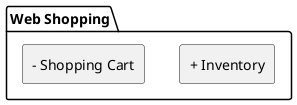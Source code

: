 @startuml
hide circle
skinparam backgroundcolor transparent
package "Web Shopping" {
  rectangle "+ Inventory"
  rectangle "- Shopping Cart"
}
@enduml
